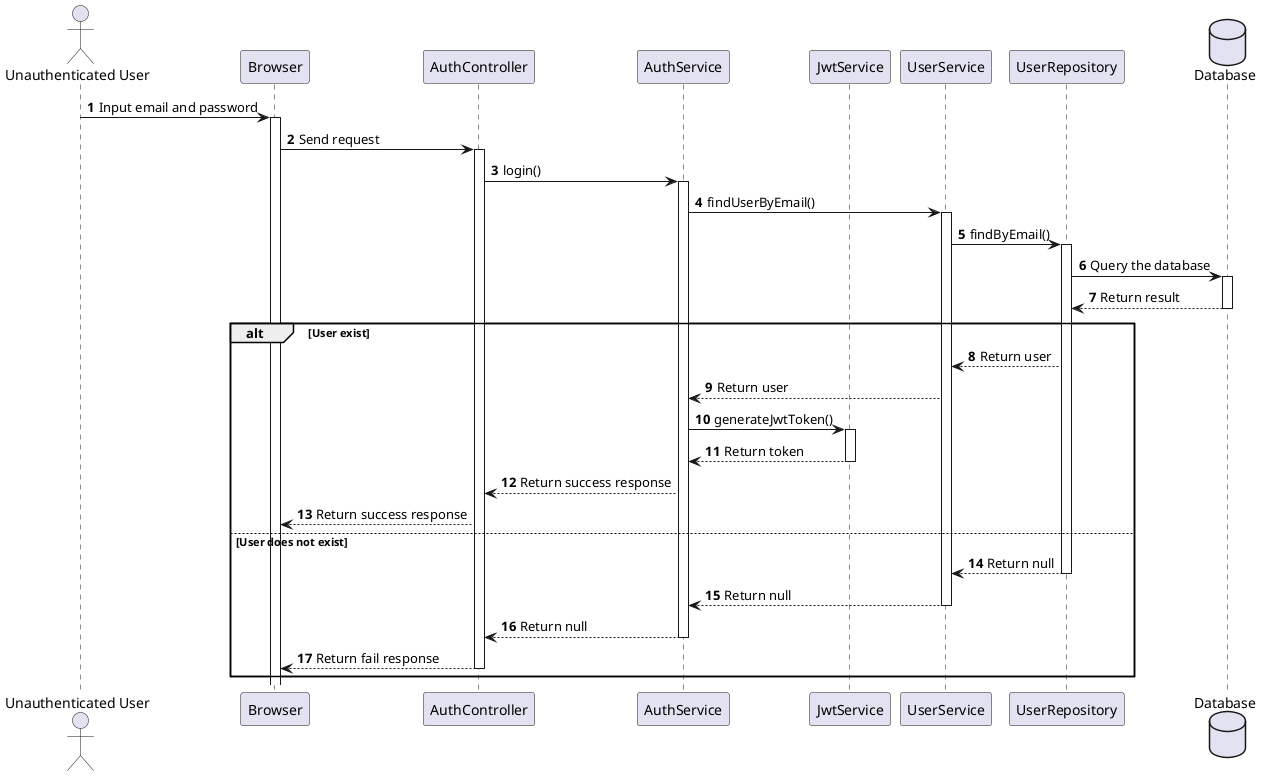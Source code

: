 @startuml
autonumber
actor "Unauthenticated User" as Guest
participant Browser as A
participant AuthController as B
participant AuthService as C
participant JwtService as D
participant UserService as E
participant UserRepository as F
database Database 

Guest -> A++: Input email and password
A -> B++: Send request
B -> C++: login()
C -> E++: findUserByEmail()
E -> F++: findByEmail()
F -> Database++: Query the database
Database --> F--: Return result
alt User exist
    F --> E: Return user
    E --> C: Return user
    C -> D++: generateJwtToken()
    D --> C--: Return token
    C --> B: Return success response
    B --> A: Return success response
else User does not exist
    F --> E--: Return null
    E --> C--: Return null
    C --> B--: Return null
    B --> A--: Return fail response
end
@enduml